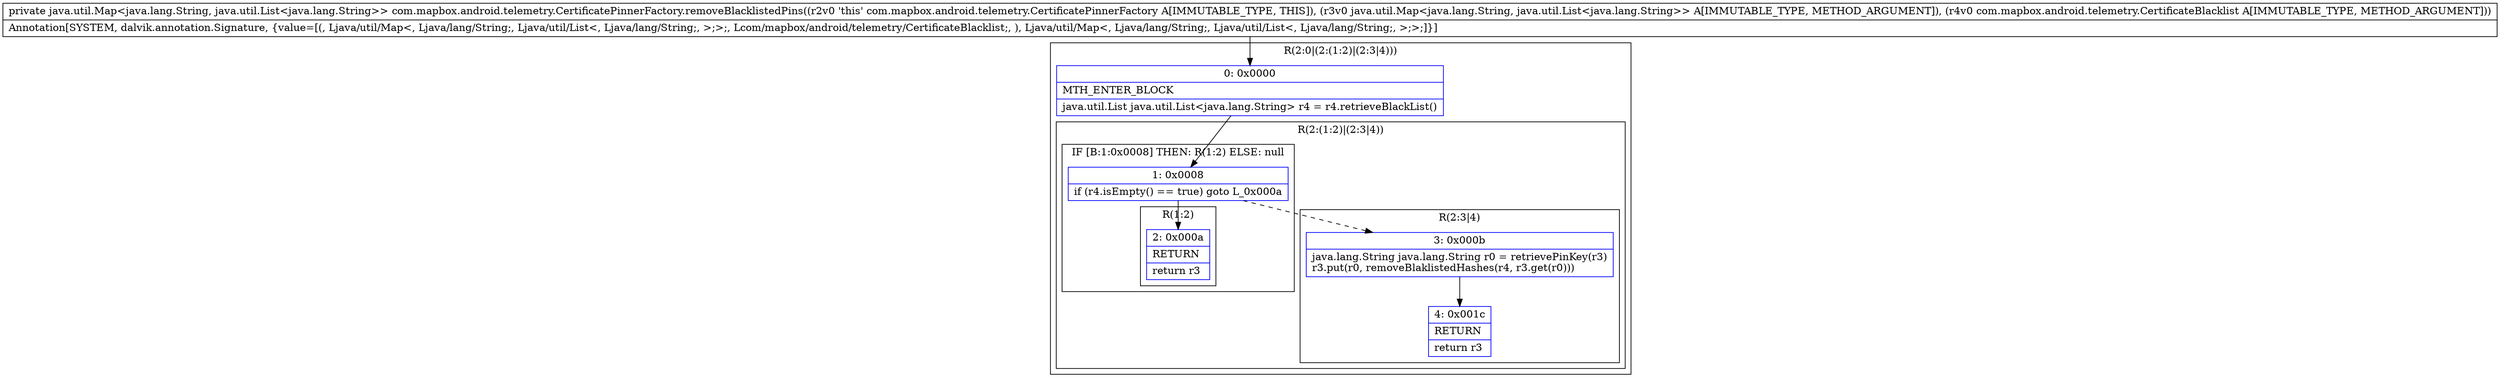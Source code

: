 digraph "CFG forcom.mapbox.android.telemetry.CertificatePinnerFactory.removeBlacklistedPins(Ljava\/util\/Map;Lcom\/mapbox\/android\/telemetry\/CertificateBlacklist;)Ljava\/util\/Map;" {
subgraph cluster_Region_667675466 {
label = "R(2:0|(2:(1:2)|(2:3|4)))";
node [shape=record,color=blue];
Node_0 [shape=record,label="{0\:\ 0x0000|MTH_ENTER_BLOCK\l|java.util.List java.util.List\<java.lang.String\> r4 = r4.retrieveBlackList()\l}"];
subgraph cluster_Region_2069703585 {
label = "R(2:(1:2)|(2:3|4))";
node [shape=record,color=blue];
subgraph cluster_IfRegion_1850424921 {
label = "IF [B:1:0x0008] THEN: R(1:2) ELSE: null";
node [shape=record,color=blue];
Node_1 [shape=record,label="{1\:\ 0x0008|if (r4.isEmpty() == true) goto L_0x000a\l}"];
subgraph cluster_Region_270578964 {
label = "R(1:2)";
node [shape=record,color=blue];
Node_2 [shape=record,label="{2\:\ 0x000a|RETURN\l|return r3\l}"];
}
}
subgraph cluster_Region_656073340 {
label = "R(2:3|4)";
node [shape=record,color=blue];
Node_3 [shape=record,label="{3\:\ 0x000b|java.lang.String java.lang.String r0 = retrievePinKey(r3)\lr3.put(r0, removeBlaklistedHashes(r4, r3.get(r0)))\l}"];
Node_4 [shape=record,label="{4\:\ 0x001c|RETURN\l|return r3\l}"];
}
}
}
MethodNode[shape=record,label="{private java.util.Map\<java.lang.String, java.util.List\<java.lang.String\>\> com.mapbox.android.telemetry.CertificatePinnerFactory.removeBlacklistedPins((r2v0 'this' com.mapbox.android.telemetry.CertificatePinnerFactory A[IMMUTABLE_TYPE, THIS]), (r3v0 java.util.Map\<java.lang.String, java.util.List\<java.lang.String\>\> A[IMMUTABLE_TYPE, METHOD_ARGUMENT]), (r4v0 com.mapbox.android.telemetry.CertificateBlacklist A[IMMUTABLE_TYPE, METHOD_ARGUMENT]))  | Annotation[SYSTEM, dalvik.annotation.Signature, \{value=[(, Ljava\/util\/Map\<, Ljava\/lang\/String;, Ljava\/util\/List\<, Ljava\/lang\/String;, \>;\>;, Lcom\/mapbox\/android\/telemetry\/CertificateBlacklist;, ), Ljava\/util\/Map\<, Ljava\/lang\/String;, Ljava\/util\/List\<, Ljava\/lang\/String;, \>;\>;]\}]\l}"];
MethodNode -> Node_0;
Node_0 -> Node_1;
Node_1 -> Node_2;
Node_1 -> Node_3[style=dashed];
Node_3 -> Node_4;
}

